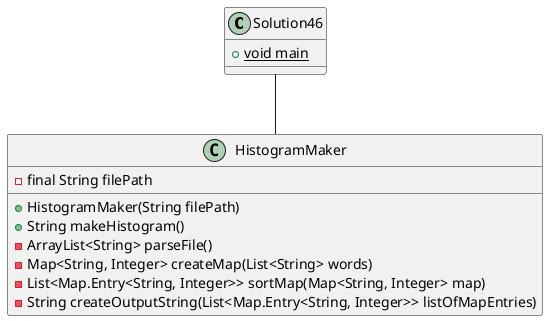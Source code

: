 @startuml
'https://plantuml.com/class-diagram

class Solution46{
+ {static} void main
}

class HistogramMaker{
-final String filePath

+HistogramMaker(String filePath)
+String makeHistogram()
-ArrayList<String> parseFile()
-Map<String, Integer> createMap(List<String> words)
-List<Map.Entry<String, Integer>> sortMap(Map<String, Integer> map)
-String createOutputString(List<Map.Entry<String, Integer>> listOfMapEntries)
}

Solution46 -- HistogramMaker
@enduml